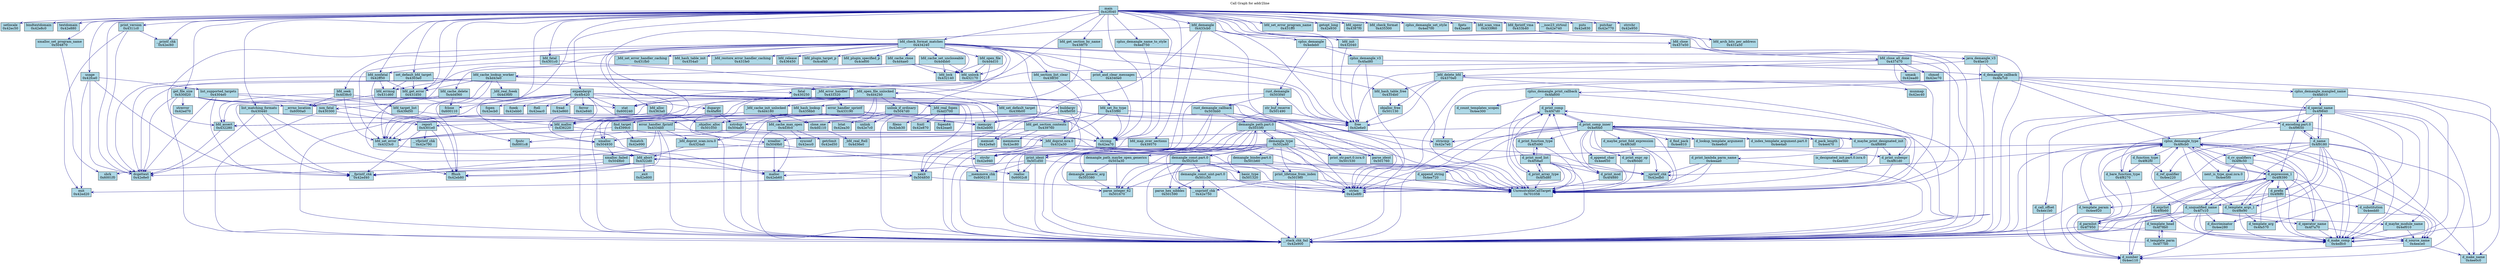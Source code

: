 digraph CallGraph {
    rankdir=TB;
    node [shape=box, style=filled, fillcolor=lightblue];
    edge [color=darkblue, arrowhead=vee];
    
    // Call graph title
    label="Call Graph for addr2line";
    labelloc=t;
    
    "main" [label="main\n0x42f040"];
    "setlocale" [label="setlocale\n0x42ec50"];
    "bindtextdomain" [label="bindtextdomain\n0x42e8c0"];
    "textdomain" [label="textdomain\n0x42e880"];
    "xmalloc_set_program_name" [label="xmalloc_set_program_name\n0x504870"];
    "bfd_set_error_program_name" [label="bfd_set_error_program_name\n0x431ff0"];
    "expandargv" [label="expandargv\n0x4fb420"];
    "bfd_init" [label="bfd_init\n0x432040"];
    "set_default_bfd_target" [label="set_default_bfd_target\n0x4303e0"];
    "dcgettext" [label="dcgettext\n0x42e8e0"];
    "getopt_long" [label="getopt_long\n0x42e930"];
    "fatal" [label="fatal\n0x430250"];
    "__stack_chk_fail" [label="__stack_chk_fail\n0x42e900"];
    "get_file_size" [label="get_file_size\n0x430d20"];
    "usage" [label="usage\n0x42fce0"];
    "bfd_openr" [label="bfd_openr\n0x4387f0"];
    "print_version" [label="print_version\n0x4311c0"];
    "cplus_demangle_name_to_style" [label="cplus_demangle_name_to_style\n0x4ed750"];
    "bfd_fatal" [label="bfd_fatal\n0x4301c0"];
    "bfd_check_format" [label="bfd_check_format\n0x435300"];
    "cplus_demangle_set_style" [label="cplus_demangle_set_style\n0x4ed700"];
    "bfd_check_format_matches" [label="bfd_check_format_matches\n0x434240"];
    "non_fatal" [label="non_fatal\n0x430300"];
    "bfd_nonfatal" [label="bfd_nonfatal\n0x42ff50"];
    "bfd_close" [label="bfd_close\n0x437e50"];
    "bfd_get_error" [label="bfd_get_error\n0x431d50"];
    "bfd_get_section_by_name" [label="bfd_get_section_by_name\n0x438f70"];
    "UnresolvableCallTarget" [label="UnresolvableCallTarget\n0x701058"];
    "list_matching_formats" [label="list_matching_formats\n0x430440"];
    "fgets" [label="fgets\n0x42ea60"];
    "free" [label="free\n0x42e6e0"];
    "xmalloc" [label="xmalloc\n0x504930"];
    "bfd_scan_vma" [label="bfd_scan_vma\n0x433960"];
    "strchr" [label="strchr\n0x42e940"];
    "__printf_chk" [label="__printf_chk\n0x42ec60"];
    "bfd_map_over_sections" [label="bfd_map_over_sections\n0x439570"];
    "bfd_fprintf_vma" [label="bfd_fprintf_vma\n0x433b40"];
    "strcmp" [label="strcmp\n0x42ea70"];
    "__isoc23_strtoul" [label="__isoc23_strtoul\n0x42e740"];
    "puts" [label="puts\n0x42e830"];
    "putchar" [label="putchar\n0x42e770"];
    "fflush" [label="fflush\n0x42eb80"];
    "bfd_demangle" [label="bfd_demangle\n0x433cb0"];
    "strrchr" [label="strrchr\n0x42e950"];
    "sbrk" [label="sbrk\n0x6001f0"];
    "__fprintf_chk" [label="__fprintf_chk\n0x42ed40"];
    "stat" [label="stat\n0x600240"];
    "xexit" [label="xexit\n0x504850"];
    "fopen" [label="fopen\n0x42ecb0"];
    "fseek" [label="fseek\n0x42ebb0"];
    "ftell" [label="ftell\n0x42eac0"];
    "fclose" [label="fclose\n0x600110"];
    "fread" [label="fread\n0x42e860"];
    "buildargv" [label="buildargv\n0x4fb050"];
    "ferror" [label="ferror\n0x42e840"];
    "dupargv" [label="dupargv\n0x4faf60"];
    "xrealloc" [label="xrealloc\n0x5049b0"];
    "__memmove_chk" [label="__memmove_chk\n0x600218"];
    "memcpy" [label="memcpy\n0x42eb00"];
    "bfd_set_default_target" [label="bfd_set_default_target\n0x439b00"];
    "bfd_errmsg" [label="bfd_errmsg\n0x431d60"];
    "report" [label="report\n0x4301e0"];
    "__errno_location" [label="__errno_location\n0x6000a0"];
    "strerror" [label="strerror\n0x42ed70"];
    "list_supported_targets" [label="list_supported_targets\n0x4304e0"];
    "exit" [label="exit\n0x42ed20"];
    "bfd_set_error" [label="bfd_set_error\n0x4323c0"];
    "bfd_set_lto_type" [label="bfd_set_lto_type\n0x433f80"];
    "bfd_malloc" [label="bfd_malloc\n0x436220"];
    "bfd_cache_set_uncloseable" [label="bfd_cache_set_uncloseable\n0x4d4bb0"];
    "bfd_lock" [label="bfd_lock\n0x432140"];
    "_bfd_set_error_handler_caching" [label="_bfd_set_error_handler_caching\n0x431fb0"];
    "bfd_alloc" [label="bfd_alloc\n0x4363a0"];
    "bfd_hash_table_init" [label="bfd_hash_table_init\n0x4354a0"];
    "_bfd_restore_error_handler_caching" [label="_bfd_restore_error_handler_caching\n0x431fe0"];
    "bfd_hash_table_free" [label="bfd_hash_table_free\n0x4354b0"];
    "bfd_seek" [label="bfd_seek\n0x4d38c0"];
    "print_and_clear_messages" [label="print_and_clear_messages\n0x4340e0"];
    "bfd_cache_close" [label="bfd_cache_close\n0x4d4ae0"];
    "bfd_unlock" [label="bfd_unlock\n0x432170"];
    "bfd_release" [label="bfd_release\n0x436450"];
    "bfd_plugin_target_p" [label="bfd_plugin_target_p\n0x4cef40"];
    "bfd_plugin_specified_p" [label="bfd_plugin_specified_p\n0x4cef00"];
    "bfd_open_file" [label="bfd_open_file\n0x4d4d10"];
    "bfd_section_list_clear" [label="bfd_section_list_clear\n0x438f30"];
    "bfd_assert" [label="bfd_assert\n0x432280"];
    "bfd_close_all_done" [label="bfd_close_all_done\n0x437d70"];
    "bfd_hash_lookup" [label="bfd_hash_lookup\n0x4356b0"];
    "malloc" [label="malloc\n0x42eb60"];
    "xmalloc_failed" [label="xmalloc_failed\n0x5048b0"];
    "_bfd_abort" [label="_bfd_abort\n0x4322d0"];
    "bfd_arch_bits_per_address" [label="bfd_arch_bits_per_address\n0x431a50"];
    "cplus_demangle" [label="cplus_demangle\n0x4edeb0"];
    "strlen" [label="strlen\n0x42e8f0"];
    "xstrdup" [label="xstrdup\n0x504a00"];
    "realloc" [label="realloc\n0x6002c8"];
    "find_target" [label="find_target\n0x4399c0"];
    "__vfprintf_chk" [label="__vfprintf_chk\n0x42e790"];
    "bfd_target_list" [label="bfd_target_list\n0x439d50"];
    "fputc" [label="fputc\n0x6001c8"];
    "strncmp" [label="strncmp\n0x42e7e0"];
    "bfd_get_section_contents" [label="bfd_get_section_contents\n0x439760"];
    "bfd_cache_lookup_worker" [label="bfd_cache_lookup_worker\n0x4d43e0"];
    "_objalloc_alloc" [label="_objalloc_alloc\n0x501050"];
    "objalloc_free" [label="objalloc_free\n0x501130"];
    "_bfd_error_handler" [label="_bfd_error_handler\n0x433320"];
    "bfd_cache_delete" [label="bfd_cache_delete\n0x4d4060"];
    "_bfd_open_file_unlocked" [label="_bfd_open_file_unlocked\n0x4d4240"];
    "memset" [label="memset\n0x42e9a0"];
    "_bfd_delete_bfd" [label="_bfd_delete_bfd\n0x4370e0"];
    "umask" [label="umask\n0x42ead0"];
    "chmod" [label="chmod\n0x42ec70"];
    "_exit" [label="_exit\n0x42e800"];
    "rust_demangle" [label="rust_demangle\n0x503f40"];
    "cplus_demangle_v3" [label="cplus_demangle_v3\n0x4fad80"];
    "java_demangle_v3" [label="java_demangle_v3\n0x4fae10"];
    "fnmatch" [label="fnmatch\n0x42e990"];
    "memmove" [label="memmove\n0x42ec80"];
    "_bfd_real_fseek" [label="_bfd_real_fseek\n0x4d36f0"];
    "error_handler_fprintf" [label="error_handler_fprintf\n0x4334b0"];
    "error_handler_sprintf" [label="error_handler_sprintf\n0x433190"];
    "bfd_cache_max_open" [label="bfd_cache_max_open\n0x4d3fc0"];
    "close_one" [label="close_one\n0x4d4110"];
    "_bfd_real_fopen" [label="_bfd_real_fopen\n0x4d3700"];
    "_bfd_cache_init_unlocked" [label="_bfd_cache_init_unlocked\n0x4d4180"];
    "unlink_if_ordinary" [label="unlink_if_ordinary\n0x5047d0"];
    "munmap" [label="munmap\n0x42ec40"];
    "rust_demangle_callback" [label="rust_demangle_callback\n0x503bb0"];
    "str_buf_reserve" [label="str_buf_reserve\n0x501490"];
    "d_demangle_callback" [label="d_demangle_callback\n0x4fa7c0"];
    "_bfd_doprnt_scan.isra.0" [label="_bfd_doprnt_scan.isra.0\n0x4324a0"];
    "_bfd_doprnt.isra.0" [label="_bfd_doprnt.isra.0\n0x432a30"];
    "getrlimit" [label="getrlimit\n0x42ed50"];
    "sysconf" [label="sysconf\n0x42ecc0"];
    "_bfd_real_ftell" [label="_bfd_real_ftell\n0x4d36e0"];
    "fopen64" [label="fopen64\n0x42eae0"];
    "fileno" [label="fileno\n0x42eb30"];
    "fcntl" [label="fcntl\n0x42e870"];
    "lstat" [label="lstat\n0x42ea30"];
    "unlink" [label="unlink\n0x42e7c0"];
    "demangle_path.part.0" [label="demangle_path.part.0\n0x5033f0"];
    "parse_ident" [label="parse_ident\n0x501760"];
    "print_ident" [label="print_ident\n0x501d50"];
    "print_str.part.0.isra.0" [label="print_str.part.0.isra.0\n0x501530"];
    "cplus_demangle_mangled_name" [label="cplus_demangle_mangled_name\n0x4fa010"];
    "cplus_demangle_type" [label="cplus_demangle_type\n0x4f6cb0"];
    "cplus_demangle_print_callback" [label="cplus_demangle_print_callback\n0x4fa600"];
    "d_special_name" [label="d_special_name\n0x4f9840"];
    "d_encoding.part.0" [label="d_encoding.part.0\n0x4f9650"];
    "d_make_comp" [label="d_make_comp\n0x4edfc0"];
    "__sprintf_chk" [label="__sprintf_chk\n0x42edb0"];
    "parse_integer_62" [label="parse_integer_62\n0x501670"];
    "demangle_type" [label="demangle_type\n0x502a40"];
    "__snprintf_chk" [label="__snprintf_chk\n0x42e750"];
    "demangle_generic_arg" [label="demangle_generic_arg\n0x503380"];
    "d_make_name" [label="d_make_name\n0x4ee0c0"];
    "next_is_type_qual.isra.0" [label="next_is_type_qual.isra.0\n0x4ee5f0"];
    "d_cv_qualifiers" [label="d_cv_qualifiers\n0x4f8c50"];
    "d_function_type" [label="d_function_type\n0x4f82f0"];
    "d_template_param" [label="d_template_param\n0x4ee920"];
    "d_source_name" [label="d_source_name\n0x4eece0"];
    "d_expression_1" [label="d_expression_1\n0x4f8390"];
    "d_template_args_1" [label="d_template_args_1\n0x4f8e90"];
    "d_number" [label="d_number\n0x4ee110"];
    "d_count_templates_scopes" [label="d_count_templates_scopes\n0x4ee300"];
    "d_print_comp" [label="d_print_comp\n0x4f47d0"];
    "d_name" [label="d_name\n0x4f9180"];
    "d_call_offset" [label="d_call_offset\n0x4ee1b0"];
    "d_template_arg" [label="d_template_arg\n0x4fa570"];
    "d_maybe_module_name" [label="d_maybe_module_name\n0x4ef010"];
    "d_bare_function_type" [label="d_bare_function_type\n0x4f8270"];
    "basic_type" [label="basic_type\n0x501320"];
    "demangle_binder.part.0" [label="demangle_binder.part.0\n0x501b60"];
    "print_lifetime_from_index" [label="print_lifetime_from_index\n0x5019f0"];
    "demangle_const.part.0" [label="demangle_const.part.0\n0x5025c0"];
    "demangle_path_maybe_open_generics" [label="demangle_path_maybe_open_generics\n0x503a30"];
    "d_parmlist" [label="d_parmlist\n0x4f7950"];
    "d_ref_qualifier" [label="d_ref_qualifier\n0x4ee220"];
    "d_operator_name" [label="d_operator_name\n0x4f7a70"];
    "d_unqualified_name" [label="d_unqualified_name\n0x4f7c10"];
    "d_prefix" [label="d_prefix\n0x4f8ff0"];
    "d_exprlist" [label="d_exprlist\n0x4f8b60"];
    "d_print_comp_inner" [label="d_print_comp_inner\n0x4ef0b0"];
    "d_substitution" [label="d_substitution\n0x4eedd0"];
    "d_discriminator" [label="d_discriminator\n0x4ee280"];
    "parse_hex_nibbles" [label="parse_hex_nibbles\n0x501590"];
    "demangle_const_uint.part.0" [label="demangle_const_uint.part.0\n0x501c50"];
    "d_template_head" [label="d_template_head\n0x4f78b0"];
    "d_append_string" [label="d_append_string\n0x4ee720"];
    "d_print_function_type" [label="d_print_function_type\n0x4f5490"];
    "d_find_pack" [label="d_find_pack\n0x4ee810"];
    "d_print_subexpr" [label="d_print_subexpr\n0x4f61d0"];
    "d_print_mod" [label="d_print_mod\n0x4f4880"];
    "d_maybe_print_fold_expression" [label="d_maybe_print_fold_expression\n0x4f63d0"];
    "d_lookup_template_argument" [label="d_lookup_template_argument\n0x4ee6c0"];
    "d_append_char" [label="d_append_char\n0x4ee650"];
    "d_print_expr_op" [label="d_print_expr_op\n0x4f60d0"];
    "d_maybe_print_designated_init" [label="d_maybe_print_designated_init\n0x4f6890"];
    "d_print_array_type" [label="d_print_array_type\n0x4f5d80"];
    "d_index_template_argument.part.0" [label="d_index_template_argument.part.0\n0x4ee4a0"];
    "d_pack_length" [label="d_pack_length\n0x4ee470"];
    "d_print_lambda_parm_name" [label="d_print_lambda_parm_name\n0x4eeaa0"];
    "d_template_parm" [label="d_template_parm\n0x4f77b0"];
    "d_print_mod_list" [label="d_print_mod_list\n0x4f58a0"];
    "is_designated_init.part.0.isra.0" [label="is_designated_init.part.0.isra.0\n0x4ee5b0"];
    
    "main" -> "setlocale";
    "main" -> "bindtextdomain";
    "main" -> "textdomain";
    "main" -> "xmalloc_set_program_name";
    "main" -> "bfd_set_error_program_name";
    "main" -> "expandargv";
    "main" -> "bfd_init";
    "main" -> "set_default_bfd_target";
    "main" -> "dcgettext";
    "main" -> "getopt_long";
    "main" -> "fatal";
    "main" -> "__stack_chk_fail";
    "main" -> "get_file_size";
    "main" -> "usage";
    "main" -> "bfd_openr";
    "main" -> "print_version";
    "main" -> "cplus_demangle_name_to_style";
    "main" -> "bfd_fatal";
    "main" -> "bfd_check_format";
    "main" -> "cplus_demangle_set_style";
    "main" -> "bfd_check_format_matches";
    "main" -> "non_fatal";
    "main" -> "bfd_nonfatal";
    "main" -> "bfd_close";
    "main" -> "bfd_get_error";
    "main" -> "bfd_get_section_by_name";
    "main" -> "UnresolvableCallTarget";
    "main" -> "list_matching_formats";
    "main" -> "fgets";
    "main" -> "free";
    "main" -> "xmalloc";
    "main" -> "bfd_scan_vma";
    "main" -> "strchr";
    "main" -> "__printf_chk";
    "main" -> "bfd_map_over_sections";
    "main" -> "bfd_fprintf_vma";
    "main" -> "strcmp";
    "main" -> "__isoc23_strtoul";
    "main" -> "puts";
    "main" -> "putchar";
    "main" -> "fflush";
    "main" -> "bfd_demangle";
    "main" -> "strrchr";
    "xmalloc_set_program_name" -> "sbrk";
    "expandargv" -> "__stack_chk_fail";
    "expandargv" -> "__fprintf_chk";
    "expandargv" -> "stat";
    "expandargv" -> "xexit";
    "expandargv" -> "fopen";
    "expandargv" -> "fseek";
    "expandargv" -> "ftell";
    "expandargv" -> "fclose";
    "expandargv" -> "xmalloc";
    "expandargv" -> "fread";
    "expandargv" -> "buildargv";
    "expandargv" -> "ferror";
    "expandargv" -> "dupargv";
    "expandargv" -> "free";
    "expandargv" -> "xrealloc";
    "expandargv" -> "__memmove_chk";
    "expandargv" -> "memcpy";
    "bfd_init" -> "free";
    "set_default_bfd_target" -> "bfd_set_default_target";
    "set_default_bfd_target" -> "bfd_get_error";
    "set_default_bfd_target" -> "bfd_errmsg";
    "set_default_bfd_target" -> "dcgettext";
    "set_default_bfd_target" -> "fatal";
    "fatal" -> "report";
    "fatal" -> "xexit";
    "get_file_size" -> "stat";
    "get_file_size" -> "__stack_chk_fail";
    "get_file_size" -> "__errno_location";
    "get_file_size" -> "dcgettext";
    "get_file_size" -> "strerror";
    "get_file_size" -> "non_fatal";
    "usage" -> "dcgettext";
    "usage" -> "__fprintf_chk";
    "usage" -> "list_supported_targets";
    "usage" -> "exit";
    "print_version" -> "__printf_chk";
    "print_version" -> "dcgettext";
    "print_version" -> "exit";
    "cplus_demangle_name_to_style" -> "strcmp";
    "bfd_fatal" -> "bfd_nonfatal";
    "bfd_fatal" -> "xexit";
    "bfd_check_format_matches" -> "bfd_set_error";
    "bfd_check_format_matches" -> "bfd_set_lto_type";
    "bfd_check_format_matches" -> "__stack_chk_fail";
    "bfd_check_format_matches" -> "bfd_malloc";
    "bfd_check_format_matches" -> "bfd_cache_set_uncloseable";
    "bfd_check_format_matches" -> "free";
    "bfd_check_format_matches" -> "bfd_lock";
    "bfd_check_format_matches" -> "_bfd_set_error_handler_caching";
    "bfd_check_format_matches" -> "bfd_alloc";
    "bfd_check_format_matches" -> "bfd_hash_table_init";
    "bfd_check_format_matches" -> "_bfd_restore_error_handler_caching";
    "bfd_check_format_matches" -> "bfd_hash_table_free";
    "bfd_check_format_matches" -> "UnresolvableCallTarget";
    "bfd_check_format_matches" -> "bfd_seek";
    "bfd_check_format_matches" -> "print_and_clear_messages";
    "bfd_check_format_matches" -> "bfd_cache_close";
    "bfd_check_format_matches" -> "bfd_unlock";
    "bfd_check_format_matches" -> "bfd_release";
    "bfd_check_format_matches" -> "bfd_plugin_target_p";
    "bfd_check_format_matches" -> "bfd_plugin_specified_p";
    "bfd_check_format_matches" -> "bfd_open_file";
    "bfd_check_format_matches" -> "memcpy";
    "bfd_check_format_matches" -> "bfd_section_list_clear";
    "bfd_check_format_matches" -> "bfd_assert";
    "bfd_check_format_matches" -> "bfd_get_error";
    "non_fatal" -> "report";
    "non_fatal" -> "__stack_chk_fail";
    "bfd_nonfatal" -> "bfd_get_error";
    "bfd_nonfatal" -> "dcgettext";
    "bfd_nonfatal" -> "bfd_errmsg";
    "bfd_nonfatal" -> "fflush";
    "bfd_close" -> "UnresolvableCallTarget";
    "bfd_close" -> "bfd_close_all_done";
    "bfd_get_section_by_name" -> "bfd_hash_lookup";
    "list_matching_formats" -> "fflush";
    "list_matching_formats" -> "dcgettext";
    "list_matching_formats" -> "__fprintf_chk";
    "list_matching_formats" -> "free";
    "xmalloc" -> "malloc";
    "xmalloc" -> "xmalloc_failed";
    "bfd_map_over_sections" -> "UnresolvableCallTarget";
    "bfd_map_over_sections" -> "_bfd_abort";
    "bfd_fprintf_vma" -> "bfd_arch_bits_per_address";
    "bfd_demangle" -> "strchr";
    "bfd_demangle" -> "cplus_demangle";
    "bfd_demangle" -> "bfd_malloc";
    "bfd_demangle" -> "memcpy";
    "bfd_demangle" -> "strlen";
    "bfd_demangle" -> "free";
    "xexit" -> "exit";
    "xexit" -> "UnresolvableCallTarget";
    "buildargv" -> "strlen";
    "buildargv" -> "xmalloc";
    "buildargv" -> "xrealloc";
    "buildargv" -> "free";
    "buildargv" -> "xstrdup";
    "buildargv" -> "strchr";
    "dupargv" -> "xmalloc";
    "dupargv" -> "xstrdup";
    "xrealloc" -> "malloc";
    "xrealloc" -> "realloc";
    "xrealloc" -> "xmalloc_failed";
    "bfd_set_default_target" -> "find_target";
    "bfd_set_default_target" -> "strcmp";
    "bfd_errmsg" -> "__errno_location";
    "report" -> "fflush";
    "report" -> "__fprintf_chk";
    "report" -> "__vfprintf_chk";
    "list_supported_targets" -> "dcgettext";
    "list_supported_targets" -> "__fprintf_chk";
    "list_supported_targets" -> "bfd_target_list";
    "list_supported_targets" -> "fputc";
    "bfd_set_error" -> "_bfd_abort";
    "bfd_set_lto_type" -> "__stack_chk_fail";
    "bfd_set_lto_type" -> "strcmp";
    "bfd_set_lto_type" -> "strncmp";
    "bfd_set_lto_type" -> "bfd_get_section_contents";
    "bfd_malloc" -> "bfd_set_error";
    "bfd_malloc" -> "malloc";
    "bfd_cache_set_uncloseable" -> "bfd_lock";
    "bfd_cache_set_uncloseable" -> "bfd_unlock";
    "bfd_cache_set_uncloseable" -> "bfd_cache_lookup_worker";
    "bfd_alloc" -> "bfd_set_error";
    "bfd_alloc" -> "_objalloc_alloc";
    "bfd_hash_table_free" -> "objalloc_free";
    "bfd_seek" -> "bfd_set_error";
    "bfd_seek" -> "bfd_assert";
    "bfd_seek" -> "UnresolvableCallTarget";
    "bfd_seek" -> "__errno_location";
    "print_and_clear_messages" -> "strcmp";
    "print_and_clear_messages" -> "free";
    "print_and_clear_messages" -> "_bfd_error_handler";
    "bfd_cache_close" -> "bfd_lock";
    "bfd_cache_close" -> "bfd_unlock";
    "bfd_cache_close" -> "bfd_cache_delete";
    "bfd_open_file" -> "bfd_lock";
    "bfd_open_file" -> "_bfd_open_file_unlocked";
    "bfd_open_file" -> "bfd_unlock";
    "bfd_section_list_clear" -> "memset";
    "bfd_assert" -> "dcgettext";
    "bfd_close_all_done" -> "UnresolvableCallTarget";
    "bfd_close_all_done" -> "_bfd_delete_bfd";
    "bfd_close_all_done" -> "__stack_chk_fail";
    "bfd_close_all_done" -> "stat";
    "bfd_close_all_done" -> "umask";
    "bfd_close_all_done" -> "chmod";
    "bfd_hash_lookup" -> "bfd_assert";
    "bfd_hash_lookup" -> "strcmp";
    "bfd_hash_lookup" -> "_objalloc_alloc";
    "bfd_hash_lookup" -> "bfd_set_error";
    "bfd_hash_lookup" -> "memcpy";
    "xmalloc_failed" -> "sbrk";
    "xmalloc_failed" -> "__fprintf_chk";
    "xmalloc_failed" -> "xexit";
    "_bfd_abort" -> "fflush";
    "_bfd_abort" -> "dcgettext";
    "_bfd_abort" -> "__fprintf_chk";
    "_bfd_abort" -> "_exit";
    "cplus_demangle" -> "rust_demangle";
    "cplus_demangle" -> "cplus_demangle_v3";
    "cplus_demangle" -> "java_demangle_v3";
    "xstrdup" -> "strlen";
    "xstrdup" -> "xmalloc";
    "find_target" -> "strcmp";
    "find_target" -> "fnmatch";
    "find_target" -> "bfd_set_error";
    "bfd_target_list" -> "bfd_malloc";
    "bfd_get_section_contents" -> "bfd_set_error";
    "bfd_get_section_contents" -> "memset";
    "bfd_get_section_contents" -> "memmove";
    "bfd_cache_lookup_worker" -> "_bfd_abort";
    "bfd_cache_lookup_worker" -> "_bfd_open_file_unlocked";
    "bfd_cache_lookup_worker" -> "bfd_get_error";
    "bfd_cache_lookup_worker" -> "bfd_errmsg";
    "bfd_cache_lookup_worker" -> "_bfd_real_fseek";
    "bfd_cache_lookup_worker" -> "dcgettext";
    "bfd_cache_lookup_worker" -> "_bfd_error_handler";
    "bfd_cache_lookup_worker" -> "bfd_set_error";
    "_objalloc_alloc" -> "malloc";
    "objalloc_free" -> "free";
    "_bfd_error_handler" -> "__stack_chk_fail";
    "_bfd_error_handler" -> "error_handler_fprintf";
    "_bfd_error_handler" -> "error_handler_sprintf";
    "bfd_cache_delete" -> "fclose";
    "bfd_cache_delete" -> "bfd_set_error";
    "bfd_cache_delete" -> "bfd_assert";
    "_bfd_open_file_unlocked" -> "bfd_cache_max_open";
    "_bfd_open_file_unlocked" -> "close_one";
    "_bfd_open_file_unlocked" -> "_bfd_real_fopen";
    "_bfd_open_file_unlocked" -> "stat";
    "_bfd_open_file_unlocked" -> "_bfd_cache_init_unlocked";
    "_bfd_open_file_unlocked" -> "bfd_set_error";
    "_bfd_open_file_unlocked" -> "__stack_chk_fail";
    "_bfd_open_file_unlocked" -> "unlink_if_ordinary";
    "_bfd_delete_bfd" -> "bfd_hash_table_free";
    "_bfd_delete_bfd" -> "UnresolvableCallTarget";
    "_bfd_delete_bfd" -> "free";
    "_bfd_delete_bfd" -> "objalloc_free";
    "_bfd_delete_bfd" -> "munmap";
    "rust_demangle" -> "rust_demangle_callback";
    "rust_demangle" -> "free";
    "rust_demangle" -> "str_buf_reserve";
    "rust_demangle" -> "__stack_chk_fail";
    "cplus_demangle_v3" -> "d_demangle_callback";
    "cplus_demangle_v3" -> "free";
    "cplus_demangle_v3" -> "__stack_chk_fail";
    "java_demangle_v3" -> "d_demangle_callback";
    "java_demangle_v3" -> "free";
    "java_demangle_v3" -> "__stack_chk_fail";
    "error_handler_fprintf" -> "fflush";
    "error_handler_fprintf" -> "__fprintf_chk";
    "error_handler_fprintf" -> "_bfd_doprnt_scan.isra.0";
    "error_handler_fprintf" -> "_bfd_doprnt.isra.0";
    "error_handler_fprintf" -> "fputc";
    "error_handler_fprintf" -> "__stack_chk_fail";
    "error_handler_sprintf" -> "_bfd_doprnt_scan.isra.0";
    "error_handler_sprintf" -> "_bfd_doprnt.isra.0";
    "error_handler_sprintf" -> "bfd_malloc";
    "error_handler_sprintf" -> "__stack_chk_fail";
    "error_handler_sprintf" -> "memcpy";
    "bfd_cache_max_open" -> "getrlimit";
    "bfd_cache_max_open" -> "__stack_chk_fail";
    "bfd_cache_max_open" -> "sysconf";
    "close_one" -> "_bfd_real_ftell";
    "_bfd_real_fopen" -> "fopen64";
    "_bfd_real_fopen" -> "fileno";
    "_bfd_real_fopen" -> "fcntl";
    "_bfd_cache_init_unlocked" -> "bfd_assert";
    "_bfd_cache_init_unlocked" -> "bfd_cache_max_open";
    "_bfd_cache_init_unlocked" -> "close_one";
    "unlink_if_ordinary" -> "lstat";
    "unlink_if_ordinary" -> "unlink";
    "unlink_if_ordinary" -> "__stack_chk_fail";
    "rust_demangle_callback" -> "__stack_chk_fail";
    "rust_demangle_callback" -> "demangle_path.part.0";
    "rust_demangle_callback" -> "parse_ident";
    "rust_demangle_callback" -> "print_ident";
    "rust_demangle_callback" -> "print_str.part.0.isra.0";
    "str_buf_reserve" -> "realloc";
    "str_buf_reserve" -> "free";
    "d_demangle_callback" -> "strncmp";
    "d_demangle_callback" -> "strlen";
    "d_demangle_callback" -> "__stack_chk_fail";
    "d_demangle_callback" -> "cplus_demangle_mangled_name";
    "d_demangle_callback" -> "cplus_demangle_type";
    "d_demangle_callback" -> "cplus_demangle_print_callback";
    "d_demangle_callback" -> "d_special_name";
    "d_demangle_callback" -> "d_encoding.part.0";
    "d_demangle_callback" -> "d_make_comp";
    "_bfd_doprnt_scan.isra.0" -> "strchr";
    "_bfd_doprnt_scan.isra.0" -> "_bfd_abort";
    "_bfd_doprnt.isra.0" -> "__stack_chk_fail";
    "_bfd_doprnt.isra.0" -> "strchr";
    "_bfd_doprnt.isra.0" -> "UnresolvableCallTarget";
    "_bfd_doprnt.isra.0" -> "__sprintf_chk";
    "_bfd_doprnt.isra.0" -> "_bfd_abort";
    "demangle_path.part.0" -> "__stack_chk_fail";
    "demangle_path.part.0" -> "parse_integer_62";
    "demangle_path.part.0" -> "parse_ident";
    "demangle_path.part.0" -> "UnresolvableCallTarget";
    "demangle_path.part.0" -> "demangle_type";
    "demangle_path.part.0" -> "print_ident";
    "demangle_path.part.0" -> "__snprintf_chk";
    "demangle_path.part.0" -> "strlen";
    "demangle_path.part.0" -> "demangle_generic_arg";
    "print_ident" -> "__stack_chk_fail";
    "print_ident" -> "malloc";
    "print_ident" -> "UnresolvableCallTarget";
    "print_ident" -> "realloc";
    "print_ident" -> "__memmove_chk";
    "cplus_demangle_mangled_name" -> "d_special_name";
    "cplus_demangle_mangled_name" -> "d_encoding.part.0";
    "cplus_demangle_mangled_name" -> "d_make_name";
    "cplus_demangle_mangled_name" -> "d_make_comp";
    "cplus_demangle_type" -> "next_is_type_qual.isra.0";
    "cplus_demangle_type" -> "d_cv_qualifiers";
    "cplus_demangle_type" -> "__stack_chk_fail";
    "cplus_demangle_type" -> "d_function_type";
    "cplus_demangle_type" -> "d_template_param";
    "cplus_demangle_type" -> "d_source_name";
    "cplus_demangle_type" -> "d_make_comp";
    "cplus_demangle_type" -> "d_expression_1";
    "cplus_demangle_type" -> "d_template_args_1";
    "cplus_demangle_type" -> "d_number";
    "cplus_demangle_type" -> "d_make_name";
    "cplus_demangle_type" -> "__sprintf_chk";
    "cplus_demangle_type" -> "strlen";
    "cplus_demangle_print_callback" -> "d_count_templates_scopes";
    "cplus_demangle_print_callback" -> "d_print_comp";
    "cplus_demangle_print_callback" -> "UnresolvableCallTarget";
    "cplus_demangle_print_callback" -> "__stack_chk_fail";
    "d_special_name" -> "__stack_chk_fail";
    "d_special_name" -> "cplus_demangle_type";
    "d_special_name" -> "d_name";
    "d_special_name" -> "d_call_offset";
    "d_special_name" -> "d_template_arg";
    "d_special_name" -> "d_number";
    "d_special_name" -> "d_maybe_module_name";
    "d_special_name" -> "d_encoding.part.0";
    "d_special_name" -> "d_make_name";
    "d_special_name" -> "d_make_comp";
    "d_encoding.part.0" -> "d_name";
    "d_encoding.part.0" -> "d_bare_function_type";
    "d_encoding.part.0" -> "d_expression_1";
    "d_encoding.part.0" -> "d_make_comp";
    "demangle_type" -> "basic_type";
    "demangle_type" -> "__stack_chk_fail";
    "demangle_type" -> "strlen";
    "demangle_type" -> "parse_integer_62";
    "demangle_type" -> "demangle_path.part.0";
    "demangle_type" -> "UnresolvableCallTarget";
    "demangle_type" -> "demangle_binder.part.0";
    "demangle_type" -> "print_lifetime_from_index";
    "demangle_type" -> "demangle_const.part.0";
    "demangle_type" -> "parse_ident";
    "demangle_type" -> "print_str.part.0.isra.0";
    "demangle_type" -> "demangle_path_maybe_open_generics";
    "demangle_type" -> "print_ident";
    "demangle_generic_arg" -> "parse_integer_62";
    "d_cv_qualifiers" -> "next_is_type_qual.isra.0";
    "d_cv_qualifiers" -> "d_make_comp";
    "d_cv_qualifiers" -> "d_expression_1";
    "d_cv_qualifiers" -> "d_parmlist";
    "d_function_type" -> "d_bare_function_type";
    "d_function_type" -> "d_ref_qualifier";
    "d_template_param" -> "d_number";
    "d_source_name" -> "d_number";
    "d_source_name" -> "d_make_name";
    "d_expression_1" -> "cplus_demangle_type";
    "d_expression_1" -> "d_operator_name";
    "d_expression_1" -> "d_unqualified_name";
    "d_expression_1" -> "d_prefix";
    "d_expression_1" -> "d_number";
    "d_expression_1" -> "d_template_args_1";
    "d_expression_1" -> "d_source_name";
    "d_expression_1" -> "d_exprlist";
    "d_expression_1" -> "d_make_comp";
    "d_template_args_1" -> "__stack_chk_fail";
    "d_template_args_1" -> "d_template_arg";
    "d_template_args_1" -> "d_make_comp";
    "d_template_args_1" -> "d_expression_1";
    "d_print_comp" -> "__stack_chk_fail";
    "d_print_comp" -> "d_print_comp_inner";
    "d_name" -> "d_unqualified_name";
    "d_name" -> "d_make_comp";
    "d_name" -> "d_cv_qualifiers";
    "d_name" -> "d_special_name";
    "d_name" -> "__stack_chk_fail";
    "d_name" -> "d_substitution";
    "d_name" -> "d_encoding.part.0";
    "d_name" -> "d_prefix";
    "d_name" -> "d_ref_qualifier";
    "d_name" -> "d_template_args_1";
    "d_name" -> "d_discriminator";
    "d_name" -> "d_number";
    "d_call_offset" -> "d_number";
    "d_template_arg" -> "d_expression_1";
    "d_maybe_module_name" -> "d_source_name";
    "d_maybe_module_name" -> "d_make_comp";
    "d_bare_function_type" -> "cplus_demangle_type";
    "d_bare_function_type" -> "d_parmlist";
    "demangle_binder.part.0" -> "parse_integer_62";
    "demangle_binder.part.0" -> "UnresolvableCallTarget";
    "demangle_binder.part.0" -> "print_lifetime_from_index";
    "print_lifetime_from_index" -> "UnresolvableCallTarget";
    "print_lifetime_from_index" -> "__stack_chk_fail";
    "print_lifetime_from_index" -> "__snprintf_chk";
    "print_lifetime_from_index" -> "strlen";
    "demangle_const.part.0" -> "parse_integer_62";
    "demangle_const.part.0" -> "__stack_chk_fail";
    "demangle_const.part.0" -> "parse_hex_nibbles";
    "demangle_const.part.0" -> "demangle_const_uint.part.0";
    "demangle_const.part.0" -> "UnresolvableCallTarget";
    "demangle_const.part.0" -> "basic_type";
    "demangle_const.part.0" -> "strlen";
    "demangle_const.part.0" -> "__snprintf_chk";
    "demangle_path_maybe_open_generics" -> "demangle_path.part.0";
    "demangle_path_maybe_open_generics" -> "parse_integer_62";
    "demangle_path_maybe_open_generics" -> "UnresolvableCallTarget";
    "demangle_path_maybe_open_generics" -> "demangle_generic_arg";
    "d_parmlist" -> "cplus_demangle_type";
    "d_parmlist" -> "__stack_chk_fail";
    "d_parmlist" -> "d_make_comp";
    "d_operator_name" -> "d_source_name";
    "d_operator_name" -> "cplus_demangle_type";
    "d_operator_name" -> "d_make_comp";
    "d_unqualified_name" -> "d_maybe_module_name";
    "d_unqualified_name" -> "__stack_chk_fail";
    "d_unqualified_name" -> "d_source_name";
    "d_unqualified_name" -> "d_make_comp";
    "d_unqualified_name" -> "d_operator_name";
    "d_unqualified_name" -> "d_discriminator";
    "d_unqualified_name" -> "cplus_demangle_type";
    "d_unqualified_name" -> "d_template_head";
    "d_unqualified_name" -> "d_parmlist";
    "d_unqualified_name" -> "d_number";
    "d_prefix" -> "d_unqualified_name";
    "d_prefix" -> "cplus_demangle_type";
    "d_prefix" -> "d_template_args_1";
    "d_prefix" -> "d_template_param";
    "d_prefix" -> "d_make_comp";
    "d_prefix" -> "d_substitution";
    "d_exprlist" -> "d_expression_1";
    "d_exprlist" -> "__stack_chk_fail";
    "d_exprlist" -> "d_make_comp";
    "d_print_comp_inner" -> "__stack_chk_fail";
    "d_print_comp_inner" -> "d_print_comp";
    "d_print_comp_inner" -> "__sprintf_chk";
    "d_print_comp_inner" -> "strlen";
    "d_print_comp_inner" -> "d_append_string";
    "d_print_comp_inner" -> "UnresolvableCallTarget";
    "d_print_comp_inner" -> "d_print_function_type";
    "d_print_comp_inner" -> "d_find_pack";
    "d_print_comp_inner" -> "d_print_subexpr";
    "d_print_comp_inner" -> "d_print_mod";
    "d_print_comp_inner" -> "d_maybe_print_fold_expression";
    "d_print_comp_inner" -> "d_lookup_template_argument";
    "d_print_comp_inner" -> "d_append_char";
    "d_print_comp_inner" -> "d_print_expr_op";
    "d_print_comp_inner" -> "strncmp";
    "d_print_comp_inner" -> "d_maybe_print_designated_init";
    "d_print_comp_inner" -> "d_print_array_type";
    "d_print_comp_inner" -> "d_index_template_argument.part.0";
    "d_print_comp_inner" -> "strcmp";
    "d_print_comp_inner" -> "d_pack_length";
    "d_print_comp_inner" -> "d_print_lambda_parm_name";
    "d_substitution" -> "d_source_name";
    "d_substitution" -> "d_make_comp";
    "d_discriminator" -> "d_number";
    "demangle_const_uint.part.0" -> "parse_hex_nibbles";
    "demangle_const_uint.part.0" -> "__snprintf_chk";
    "demangle_const_uint.part.0" -> "UnresolvableCallTarget";
    "demangle_const_uint.part.0" -> "__stack_chk_fail";
    "demangle_const_uint.part.0" -> "strlen";
    "d_template_head" -> "d_template_parm";
    "d_template_head" -> "__stack_chk_fail";
    "d_append_string" -> "strlen";
    "d_append_string" -> "UnresolvableCallTarget";
    "d_print_function_type" -> "d_print_mod_list";
    "d_print_function_type" -> "UnresolvableCallTarget";
    "d_print_function_type" -> "d_print_comp";
    "d_print_subexpr" -> "UnresolvableCallTarget";
    "d_print_subexpr" -> "d_print_comp_inner";
    "d_print_subexpr" -> "__stack_chk_fail";
    "d_print_mod" -> "UnresolvableCallTarget";
    "d_print_mod" -> "d_print_comp";
    "d_maybe_print_fold_expression" -> "UnresolvableCallTarget";
    "d_maybe_print_fold_expression" -> "d_print_expr_op";
    "d_maybe_print_fold_expression" -> "d_print_subexpr";
    "d_append_char" -> "UnresolvableCallTarget";
    "d_print_expr_op" -> "UnresolvableCallTarget";
    "d_maybe_print_designated_init" -> "is_designated_init.part.0.isra.0";
    "d_maybe_print_designated_init" -> "UnresolvableCallTarget";
    "d_maybe_print_designated_init" -> "d_print_comp";
    "d_maybe_print_designated_init" -> "d_print_subexpr";
    "d_print_array_type" -> "UnresolvableCallTarget";
    "d_print_array_type" -> "d_print_comp";
    "d_print_array_type" -> "d_print_mod_list";
    "d_print_lambda_parm_name" -> "__sprintf_chk";
    "d_print_lambda_parm_name" -> "UnresolvableCallTarget";
    "d_print_lambda_parm_name" -> "strlen";
    "d_print_lambda_parm_name" -> "__stack_chk_fail";
    "d_template_parm" -> "d_template_head";
    "d_template_parm" -> "cplus_demangle_type";
    "d_print_mod_list" -> "__stack_chk_fail";
    "d_print_mod_list" -> "d_print_function_type";
    "d_print_mod_list" -> "d_print_comp";
    "d_print_mod_list" -> "d_print_mod";
    "d_print_mod_list" -> "d_print_array_type";
    "d_print_mod_list" -> "UnresolvableCallTarget";
    "d_print_mod_list" -> "__sprintf_chk";
    "d_print_mod_list" -> "strlen";
}
